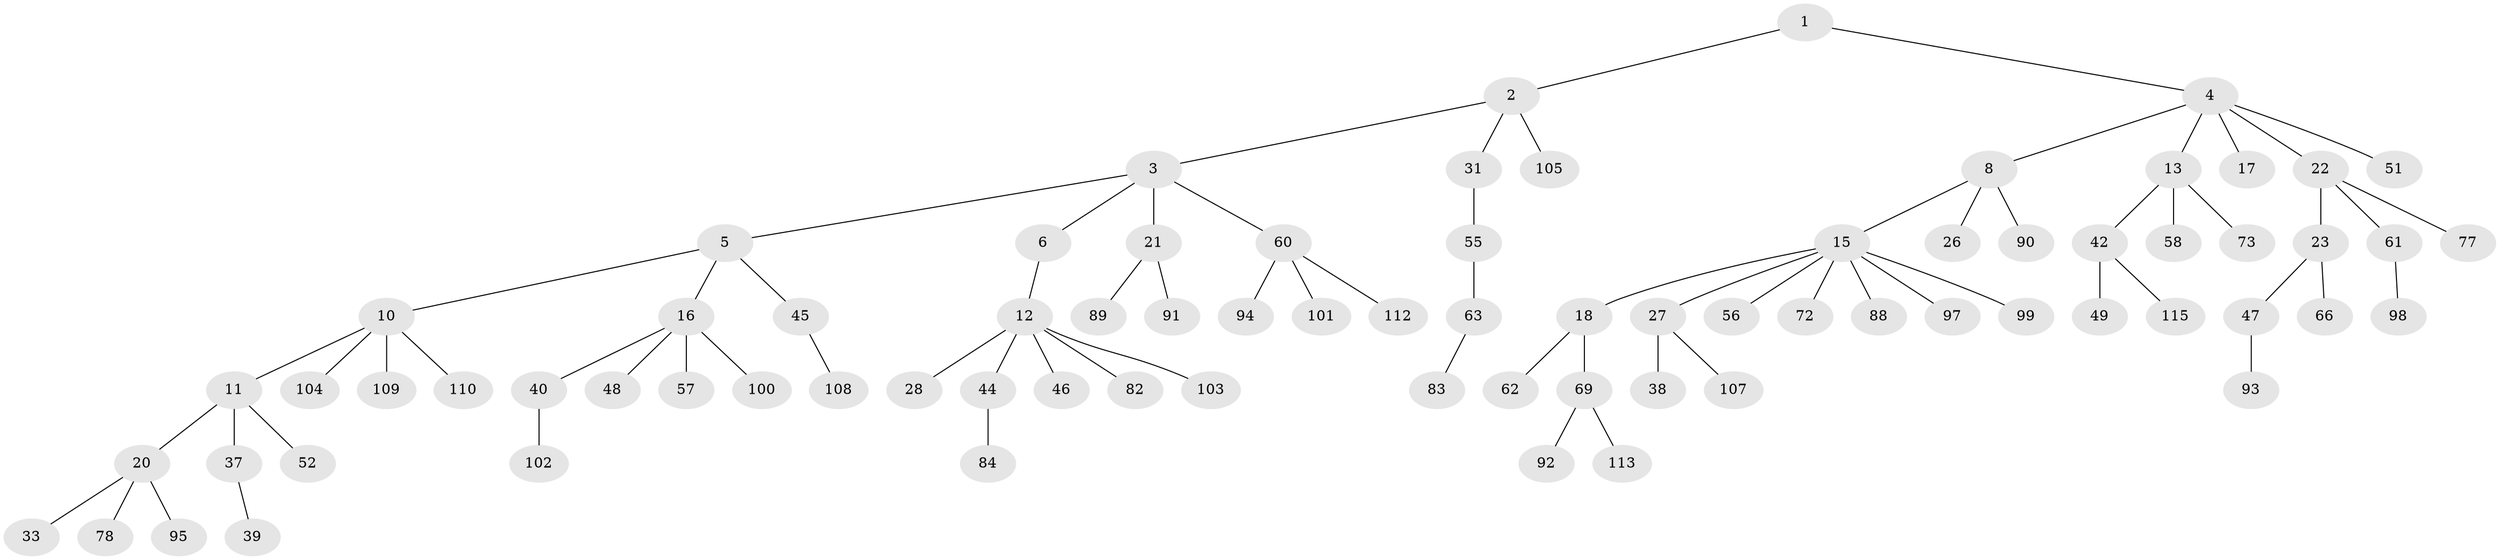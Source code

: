 // original degree distribution, {3: 0.1565217391304348, 4: 0.08695652173913043, 5: 0.034782608695652174, 7: 0.008695652173913044, 1: 0.5304347826086957, 2: 0.17391304347826086, 6: 0.008695652173913044}
// Generated by graph-tools (version 1.1) at 2025/11/02/27/25 16:11:27]
// undirected, 78 vertices, 77 edges
graph export_dot {
graph [start="1"]
  node [color=gray90,style=filled];
  1 [super="+7"];
  2 [super="+9"];
  3 [super="+32"];
  4 [super="+50"];
  5 [super="+81"];
  6 [super="+106"];
  8;
  10 [super="+25"];
  11 [super="+19"];
  12 [super="+14"];
  13 [super="+43"];
  15 [super="+41"];
  16 [super="+24"];
  17;
  18 [super="+30"];
  20 [super="+59"];
  21 [super="+36"];
  22 [super="+34"];
  23 [super="+75"];
  26 [super="+29"];
  27 [super="+76"];
  28;
  31 [super="+54"];
  33 [super="+35"];
  37 [super="+53"];
  38 [super="+65"];
  39 [super="+68"];
  40 [super="+64"];
  42;
  44 [super="+79"];
  45 [super="+87"];
  46;
  47 [super="+70"];
  48;
  49;
  51 [super="+67"];
  52;
  55;
  56;
  57 [super="+86"];
  58 [super="+80"];
  60 [super="+85"];
  61 [super="+74"];
  62;
  63 [super="+96"];
  66;
  69 [super="+71"];
  72;
  73;
  77;
  78;
  82;
  83;
  84;
  88;
  89;
  90 [super="+114"];
  91;
  92;
  93;
  94;
  95;
  97;
  98;
  99;
  100 [super="+111"];
  101;
  102;
  103;
  104;
  105;
  107;
  108;
  109;
  110;
  112;
  113;
  115;
  1 -- 2;
  1 -- 4;
  2 -- 3;
  2 -- 31;
  2 -- 105;
  3 -- 5;
  3 -- 6;
  3 -- 21;
  3 -- 60;
  4 -- 8;
  4 -- 13;
  4 -- 17;
  4 -- 22;
  4 -- 51;
  5 -- 10;
  5 -- 16;
  5 -- 45;
  6 -- 12;
  8 -- 15;
  8 -- 26;
  8 -- 90;
  10 -- 11;
  10 -- 104;
  10 -- 109;
  10 -- 110;
  11 -- 37;
  11 -- 52;
  11 -- 20;
  12 -- 44;
  12 -- 46;
  12 -- 103;
  12 -- 82;
  12 -- 28;
  13 -- 42;
  13 -- 73;
  13 -- 58;
  15 -- 18;
  15 -- 27;
  15 -- 88;
  15 -- 97;
  15 -- 56;
  15 -- 72;
  15 -- 99;
  16 -- 48;
  16 -- 57;
  16 -- 100;
  16 -- 40;
  18 -- 62;
  18 -- 69;
  20 -- 33;
  20 -- 78;
  20 -- 95;
  21 -- 91;
  21 -- 89;
  22 -- 23;
  22 -- 61;
  22 -- 77;
  23 -- 47;
  23 -- 66;
  27 -- 38;
  27 -- 107;
  31 -- 55;
  37 -- 39;
  40 -- 102;
  42 -- 49;
  42 -- 115;
  44 -- 84;
  45 -- 108;
  47 -- 93;
  55 -- 63;
  60 -- 112;
  60 -- 101;
  60 -- 94;
  61 -- 98;
  63 -- 83;
  69 -- 92;
  69 -- 113;
}
